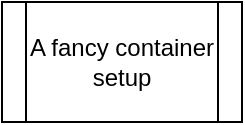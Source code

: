 <mxfile version="20.3.0" type="device"><diagram id="8X983Ffqi7RukWH1i5od" name="Page-1"><mxGraphModel dx="2046" dy="791" grid="1" gridSize="10" guides="1" tooltips="1" connect="1" arrows="1" fold="1" page="1" pageScale="1" pageWidth="827" pageHeight="1169" math="0" shadow="0"><root><mxCell id="0"/><mxCell id="1" parent="0"/><mxCell id="IGzMMRTrBaa5AVBjkFmg-3" value="A fancy container setup" style="shape=process;whiteSpace=wrap;html=1;backgroundOutline=1;" parent="1" vertex="1"><mxGeometry x="-260" y="170" width="120" height="60" as="geometry"/></mxCell></root></mxGraphModel></diagram></mxfile>